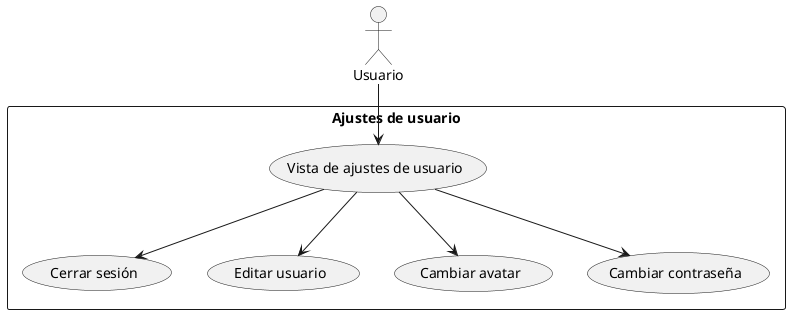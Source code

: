@startuml
actor Usuario

rectangle "Ajustes de usuario" {
  Usuario --> (Vista de ajustes de usuario)

  (Vista de ajustes de usuario) --> (Cerrar sesión)
   (Vista de ajustes de usuario) --> (Editar usuario)
   (Vista de ajustes de usuario) --> (Cambiar avatar)
   (Vista de ajustes de usuario) --> (Cambiar contraseña)


}

@enduml
